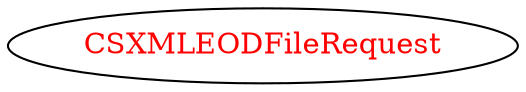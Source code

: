 digraph dependencyGraph {
 concentrate=true;
 ranksep="2.0";
 rankdir="LR"; 
 splines="ortho";
"CSXMLEODFileRequest" [fontcolor="red"];
}